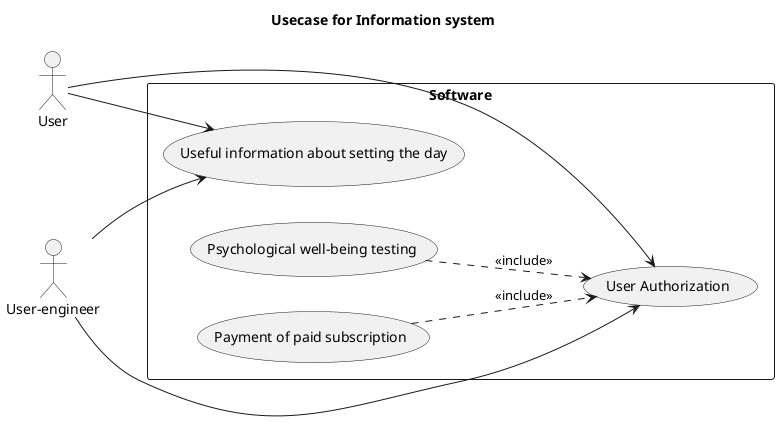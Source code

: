 @startuml 
title Usecase for Information system
left to right direction
skinparam packageStyle rect

actor User
actor :User-engineer:

rectangle Software {
  User --> (Useful information about setting the day)
  :User-engineer: --> (Useful information about setting the day) 
  User --> (User Authorization) 
  :User-engineer: --> (User Authorization) 
  (Psychological well-being testing) ..> (User Authorization) : <<include>>
  (Payment of paid subscription) ..> (User Authorization) : <<include>>
}
@enduml
